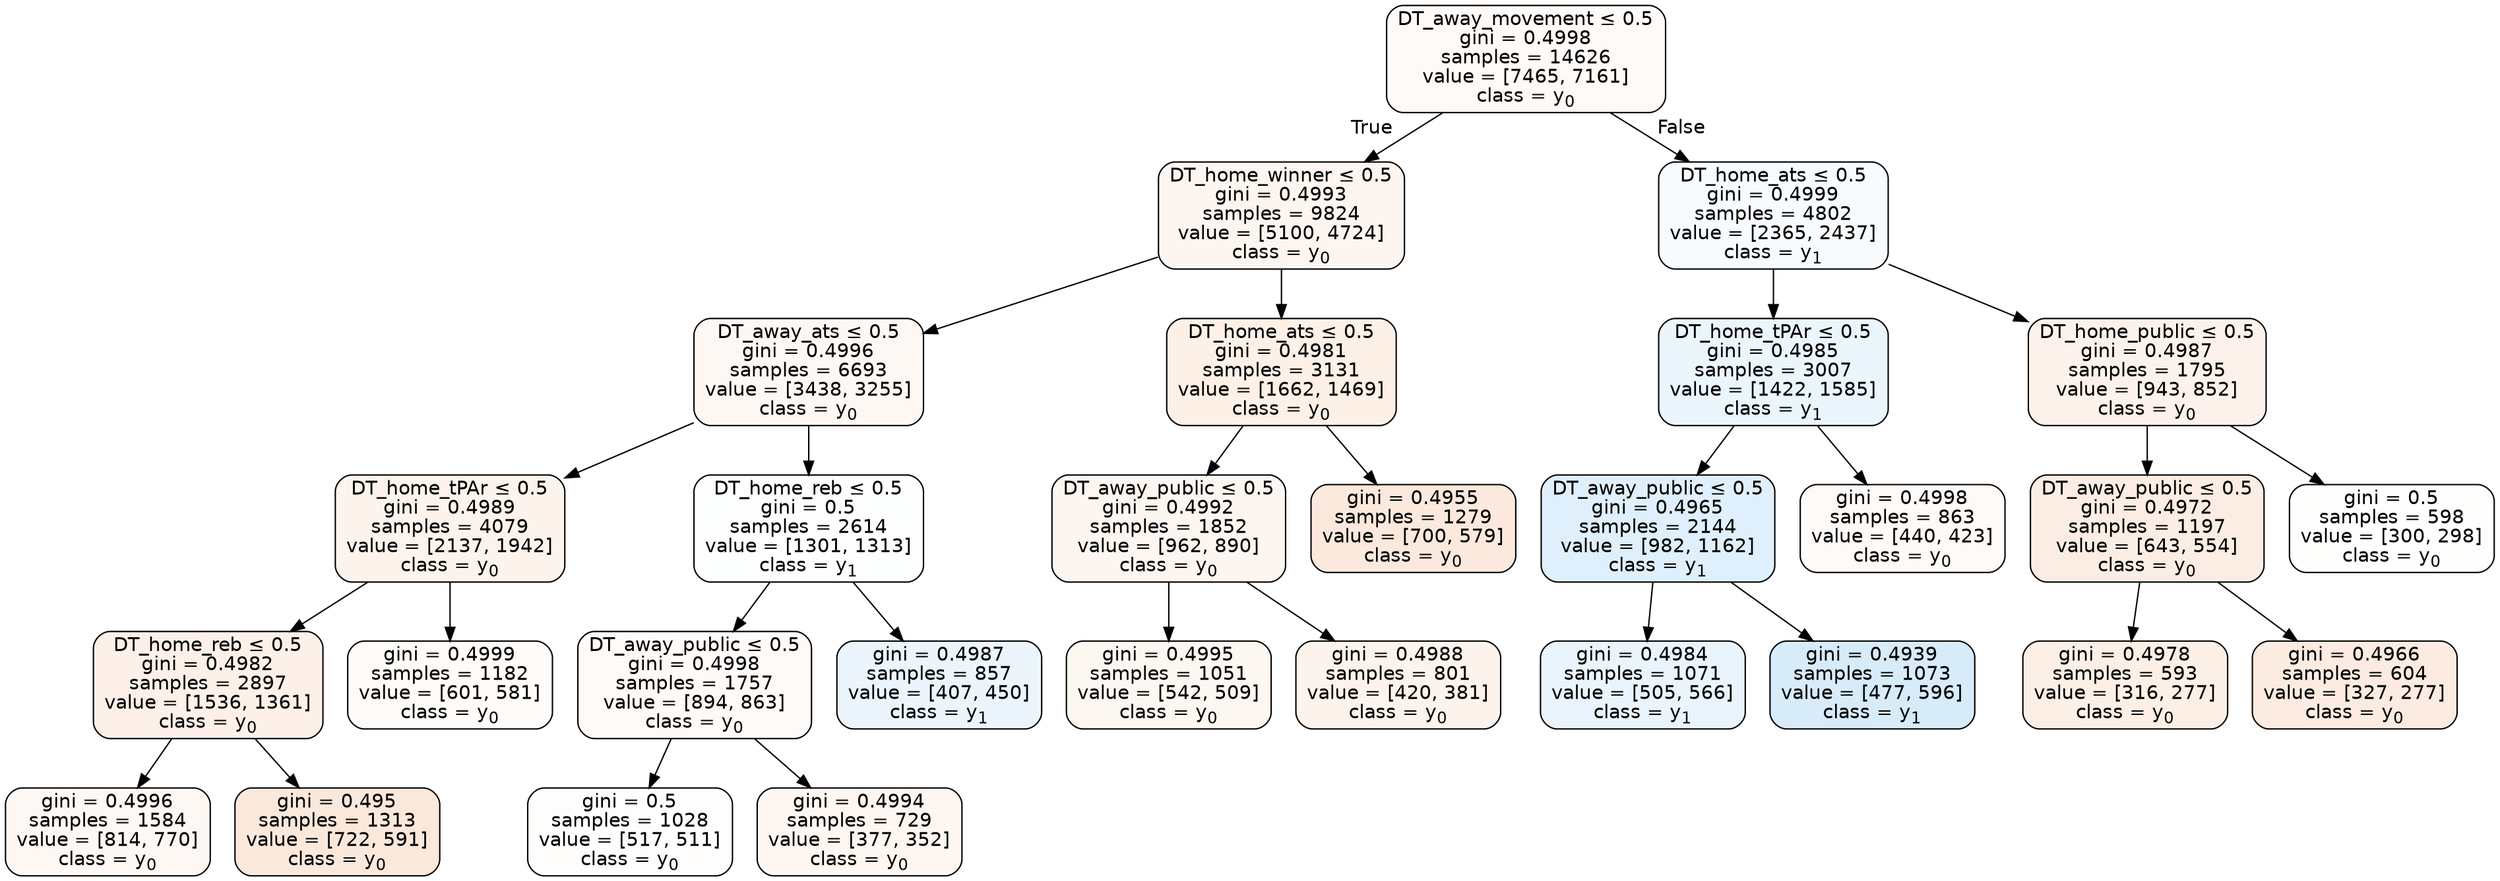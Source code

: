 digraph Tree {
node [shape=box, style="filled, rounded", color="black", fontname=helvetica] ;
edge [fontname=helvetica] ;
0 [label=<DT_away_movement &le; 0.5<br/>gini = 0.4998<br/>samples = 14626<br/>value = [7465, 7161]<br/>class = y<SUB>0</SUB>>, fillcolor="#e581390a"] ;
1 [label=<DT_home_winner &le; 0.5<br/>gini = 0.4993<br/>samples = 9824<br/>value = [5100, 4724]<br/>class = y<SUB>0</SUB>>, fillcolor="#e5813913"] ;
0 -> 1 [labeldistance=2.5, labelangle=45, headlabel="True"] ;
2 [label=<DT_away_ats &le; 0.5<br/>gini = 0.4996<br/>samples = 6693<br/>value = [3438, 3255]<br/>class = y<SUB>0</SUB>>, fillcolor="#e581390e"] ;
1 -> 2 ;
3 [label=<DT_home_tPAr &le; 0.5<br/>gini = 0.4989<br/>samples = 4079<br/>value = [2137, 1942]<br/>class = y<SUB>0</SUB>>, fillcolor="#e5813917"] ;
2 -> 3 ;
4 [label=<DT_home_reb &le; 0.5<br/>gini = 0.4982<br/>samples = 2897<br/>value = [1536, 1361]<br/>class = y<SUB>0</SUB>>, fillcolor="#e581391d"] ;
3 -> 4 ;
5 [label=<gini = 0.4996<br/>samples = 1584<br/>value = [814, 770]<br/>class = y<SUB>0</SUB>>, fillcolor="#e581390e"] ;
4 -> 5 ;
6 [label=<gini = 0.495<br/>samples = 1313<br/>value = [722, 591]<br/>class = y<SUB>0</SUB>>, fillcolor="#e581392e"] ;
4 -> 6 ;
7 [label=<gini = 0.4999<br/>samples = 1182<br/>value = [601, 581]<br/>class = y<SUB>0</SUB>>, fillcolor="#e5813908"] ;
3 -> 7 ;
8 [label=<DT_home_reb &le; 0.5<br/>gini = 0.5<br/>samples = 2614<br/>value = [1301, 1313]<br/>class = y<SUB>1</SUB>>, fillcolor="#399de502"] ;
2 -> 8 ;
9 [label=<DT_away_public &le; 0.5<br/>gini = 0.4998<br/>samples = 1757<br/>value = [894, 863]<br/>class = y<SUB>0</SUB>>, fillcolor="#e5813909"] ;
8 -> 9 ;
10 [label=<gini = 0.5<br/>samples = 1028<br/>value = [517, 511]<br/>class = y<SUB>0</SUB>>, fillcolor="#e5813903"] ;
9 -> 10 ;
11 [label=<gini = 0.4994<br/>samples = 729<br/>value = [377, 352]<br/>class = y<SUB>0</SUB>>, fillcolor="#e5813911"] ;
9 -> 11 ;
12 [label=<gini = 0.4987<br/>samples = 857<br/>value = [407, 450]<br/>class = y<SUB>1</SUB>>, fillcolor="#399de518"] ;
8 -> 12 ;
13 [label=<DT_home_ats &le; 0.5<br/>gini = 0.4981<br/>samples = 3131<br/>value = [1662, 1469]<br/>class = y<SUB>0</SUB>>, fillcolor="#e581391e"] ;
1 -> 13 ;
14 [label=<DT_away_public &le; 0.5<br/>gini = 0.4992<br/>samples = 1852<br/>value = [962, 890]<br/>class = y<SUB>0</SUB>>, fillcolor="#e5813913"] ;
13 -> 14 ;
15 [label=<gini = 0.4995<br/>samples = 1051<br/>value = [542, 509]<br/>class = y<SUB>0</SUB>>, fillcolor="#e5813910"] ;
14 -> 15 ;
16 [label=<gini = 0.4988<br/>samples = 801<br/>value = [420, 381]<br/>class = y<SUB>0</SUB>>, fillcolor="#e5813918"] ;
14 -> 16 ;
17 [label=<gini = 0.4955<br/>samples = 1279<br/>value = [700, 579]<br/>class = y<SUB>0</SUB>>, fillcolor="#e581392c"] ;
13 -> 17 ;
18 [label=<DT_home_ats &le; 0.5<br/>gini = 0.4999<br/>samples = 4802<br/>value = [2365, 2437]<br/>class = y<SUB>1</SUB>>, fillcolor="#399de508"] ;
0 -> 18 [labeldistance=2.5, labelangle=-45, headlabel="False"] ;
19 [label=<DT_home_tPAr &le; 0.5<br/>gini = 0.4985<br/>samples = 3007<br/>value = [1422, 1585]<br/>class = y<SUB>1</SUB>>, fillcolor="#399de51a"] ;
18 -> 19 ;
20 [label=<DT_away_public &le; 0.5<br/>gini = 0.4965<br/>samples = 2144<br/>value = [982, 1162]<br/>class = y<SUB>1</SUB>>, fillcolor="#399de528"] ;
19 -> 20 ;
21 [label=<gini = 0.4984<br/>samples = 1071<br/>value = [505, 566]<br/>class = y<SUB>1</SUB>>, fillcolor="#399de51b"] ;
20 -> 21 ;
22 [label=<gini = 0.4939<br/>samples = 1073<br/>value = [477, 596]<br/>class = y<SUB>1</SUB>>, fillcolor="#399de533"] ;
20 -> 22 ;
23 [label=<gini = 0.4998<br/>samples = 863<br/>value = [440, 423]<br/>class = y<SUB>0</SUB>>, fillcolor="#e581390a"] ;
19 -> 23 ;
24 [label=<DT_home_public &le; 0.5<br/>gini = 0.4987<br/>samples = 1795<br/>value = [943, 852]<br/>class = y<SUB>0</SUB>>, fillcolor="#e5813919"] ;
18 -> 24 ;
25 [label=<DT_away_public &le; 0.5<br/>gini = 0.4972<br/>samples = 1197<br/>value = [643, 554]<br/>class = y<SUB>0</SUB>>, fillcolor="#e5813923"] ;
24 -> 25 ;
26 [label=<gini = 0.4978<br/>samples = 593<br/>value = [316, 277]<br/>class = y<SUB>0</SUB>>, fillcolor="#e581391f"] ;
25 -> 26 ;
27 [label=<gini = 0.4966<br/>samples = 604<br/>value = [327, 277]<br/>class = y<SUB>0</SUB>>, fillcolor="#e5813927"] ;
25 -> 27 ;
28 [label=<gini = 0.5<br/>samples = 598<br/>value = [300, 298]<br/>class = y<SUB>0</SUB>>, fillcolor="#e5813902"] ;
24 -> 28 ;
}